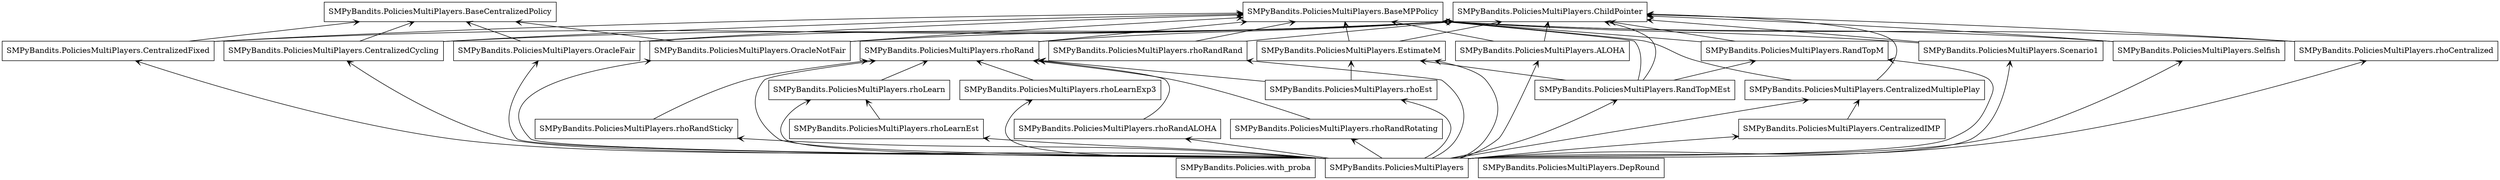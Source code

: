digraph "packages_SMPyBandits.PoliciesMultiPlayers" {
charset="utf-8"
rankdir=BT
"0" [label="SMPyBandits.Policies.with_proba", shape="box"];
"1" [label="SMPyBandits.PoliciesMultiPlayers", shape="box"];
"2" [label="SMPyBandits.PoliciesMultiPlayers.ALOHA", shape="box"];
"3" [label="SMPyBandits.PoliciesMultiPlayers.BaseCentralizedPolicy", shape="box"];
"4" [label="SMPyBandits.PoliciesMultiPlayers.BaseMPPolicy", shape="box"];
"5" [label="SMPyBandits.PoliciesMultiPlayers.CentralizedCycling", shape="box"];
"6" [label="SMPyBandits.PoliciesMultiPlayers.CentralizedFixed", shape="box"];
"7" [label="SMPyBandits.PoliciesMultiPlayers.CentralizedIMP", shape="box"];
"8" [label="SMPyBandits.PoliciesMultiPlayers.CentralizedMultiplePlay", shape="box"];
"9" [label="SMPyBandits.PoliciesMultiPlayers.ChildPointer", shape="box"];
"10" [label="SMPyBandits.PoliciesMultiPlayers.DepRound", shape="box"];
"11" [label="SMPyBandits.PoliciesMultiPlayers.EstimateM", shape="box"];
"12" [label="SMPyBandits.PoliciesMultiPlayers.OracleFair", shape="box"];
"13" [label="SMPyBandits.PoliciesMultiPlayers.OracleNotFair", shape="box"];
"14" [label="SMPyBandits.PoliciesMultiPlayers.RandTopM", shape="box"];
"15" [label="SMPyBandits.PoliciesMultiPlayers.RandTopMEst", shape="box"];
"16" [label="SMPyBandits.PoliciesMultiPlayers.Scenario1", shape="box"];
"17" [label="SMPyBandits.PoliciesMultiPlayers.Selfish", shape="box"];
"18" [label="SMPyBandits.PoliciesMultiPlayers.rhoCentralized", shape="box"];
"19" [label="SMPyBandits.PoliciesMultiPlayers.rhoEst", shape="box"];
"20" [label="SMPyBandits.PoliciesMultiPlayers.rhoLearn", shape="box"];
"21" [label="SMPyBandits.PoliciesMultiPlayers.rhoLearnEst", shape="box"];
"22" [label="SMPyBandits.PoliciesMultiPlayers.rhoLearnExp3", shape="box"];
"23" [label="SMPyBandits.PoliciesMultiPlayers.rhoRand", shape="box"];
"24" [label="SMPyBandits.PoliciesMultiPlayers.rhoRandALOHA", shape="box"];
"25" [label="SMPyBandits.PoliciesMultiPlayers.rhoRandRand", shape="box"];
"26" [label="SMPyBandits.PoliciesMultiPlayers.rhoRandRotating", shape="box"];
"27" [label="SMPyBandits.PoliciesMultiPlayers.rhoRandSticky", shape="box"];
"1" -> "2" [arrowhead="open", arrowtail="none"];
"1" -> "5" [arrowhead="open", arrowtail="none"];
"1" -> "6" [arrowhead="open", arrowtail="none"];
"1" -> "7" [arrowhead="open", arrowtail="none"];
"1" -> "8" [arrowhead="open", arrowtail="none"];
"1" -> "11" [arrowhead="open", arrowtail="none"];
"1" -> "12" [arrowhead="open", arrowtail="none"];
"1" -> "13" [arrowhead="open", arrowtail="none"];
"1" -> "14" [arrowhead="open", arrowtail="none"];
"1" -> "15" [arrowhead="open", arrowtail="none"];
"1" -> "16" [arrowhead="open", arrowtail="none"];
"1" -> "17" [arrowhead="open", arrowtail="none"];
"1" -> "18" [arrowhead="open", arrowtail="none"];
"1" -> "19" [arrowhead="open", arrowtail="none"];
"1" -> "20" [arrowhead="open", arrowtail="none"];
"1" -> "21" [arrowhead="open", arrowtail="none"];
"1" -> "22" [arrowhead="open", arrowtail="none"];
"1" -> "23" [arrowhead="open", arrowtail="none"];
"1" -> "24" [arrowhead="open", arrowtail="none"];
"1" -> "25" [arrowhead="open", arrowtail="none"];
"1" -> "26" [arrowhead="open", arrowtail="none"];
"1" -> "27" [arrowhead="open", arrowtail="none"];
"2" -> "4" [arrowhead="open", arrowtail="none"];
"2" -> "9" [arrowhead="open", arrowtail="none"];
"5" -> "3" [arrowhead="open", arrowtail="none"];
"5" -> "4" [arrowhead="open", arrowtail="none"];
"5" -> "9" [arrowhead="open", arrowtail="none"];
"6" -> "3" [arrowhead="open", arrowtail="none"];
"6" -> "4" [arrowhead="open", arrowtail="none"];
"6" -> "9" [arrowhead="open", arrowtail="none"];
"7" -> "8" [arrowhead="open", arrowtail="none"];
"8" -> "4" [arrowhead="open", arrowtail="none"];
"8" -> "9" [arrowhead="open", arrowtail="none"];
"11" -> "4" [arrowhead="open", arrowtail="none"];
"11" -> "9" [arrowhead="open", arrowtail="none"];
"12" -> "3" [arrowhead="open", arrowtail="none"];
"12" -> "4" [arrowhead="open", arrowtail="none"];
"12" -> "9" [arrowhead="open", arrowtail="none"];
"13" -> "3" [arrowhead="open", arrowtail="none"];
"13" -> "4" [arrowhead="open", arrowtail="none"];
"13" -> "9" [arrowhead="open", arrowtail="none"];
"14" -> "4" [arrowhead="open", arrowtail="none"];
"14" -> "9" [arrowhead="open", arrowtail="none"];
"15" -> "4" [arrowhead="open", arrowtail="none"];
"15" -> "9" [arrowhead="open", arrowtail="none"];
"15" -> "11" [arrowhead="open", arrowtail="none"];
"15" -> "14" [arrowhead="open", arrowtail="none"];
"16" -> "4" [arrowhead="open", arrowtail="none"];
"16" -> "9" [arrowhead="open", arrowtail="none"];
"17" -> "4" [arrowhead="open", arrowtail="none"];
"17" -> "9" [arrowhead="open", arrowtail="none"];
"18" -> "4" [arrowhead="open", arrowtail="none"];
"18" -> "9" [arrowhead="open", arrowtail="none"];
"19" -> "11" [arrowhead="open", arrowtail="none"];
"19" -> "23" [arrowhead="open", arrowtail="none"];
"20" -> "23" [arrowhead="open", arrowtail="none"];
"21" -> "20" [arrowhead="open", arrowtail="none"];
"22" -> "23" [arrowhead="open", arrowtail="none"];
"23" -> "4" [arrowhead="open", arrowtail="none"];
"23" -> "9" [arrowhead="open", arrowtail="none"];
"24" -> "23" [arrowhead="open", arrowtail="none"];
"25" -> "4" [arrowhead="open", arrowtail="none"];
"25" -> "9" [arrowhead="open", arrowtail="none"];
"26" -> "23" [arrowhead="open", arrowtail="none"];
"27" -> "23" [arrowhead="open", arrowtail="none"];
}

